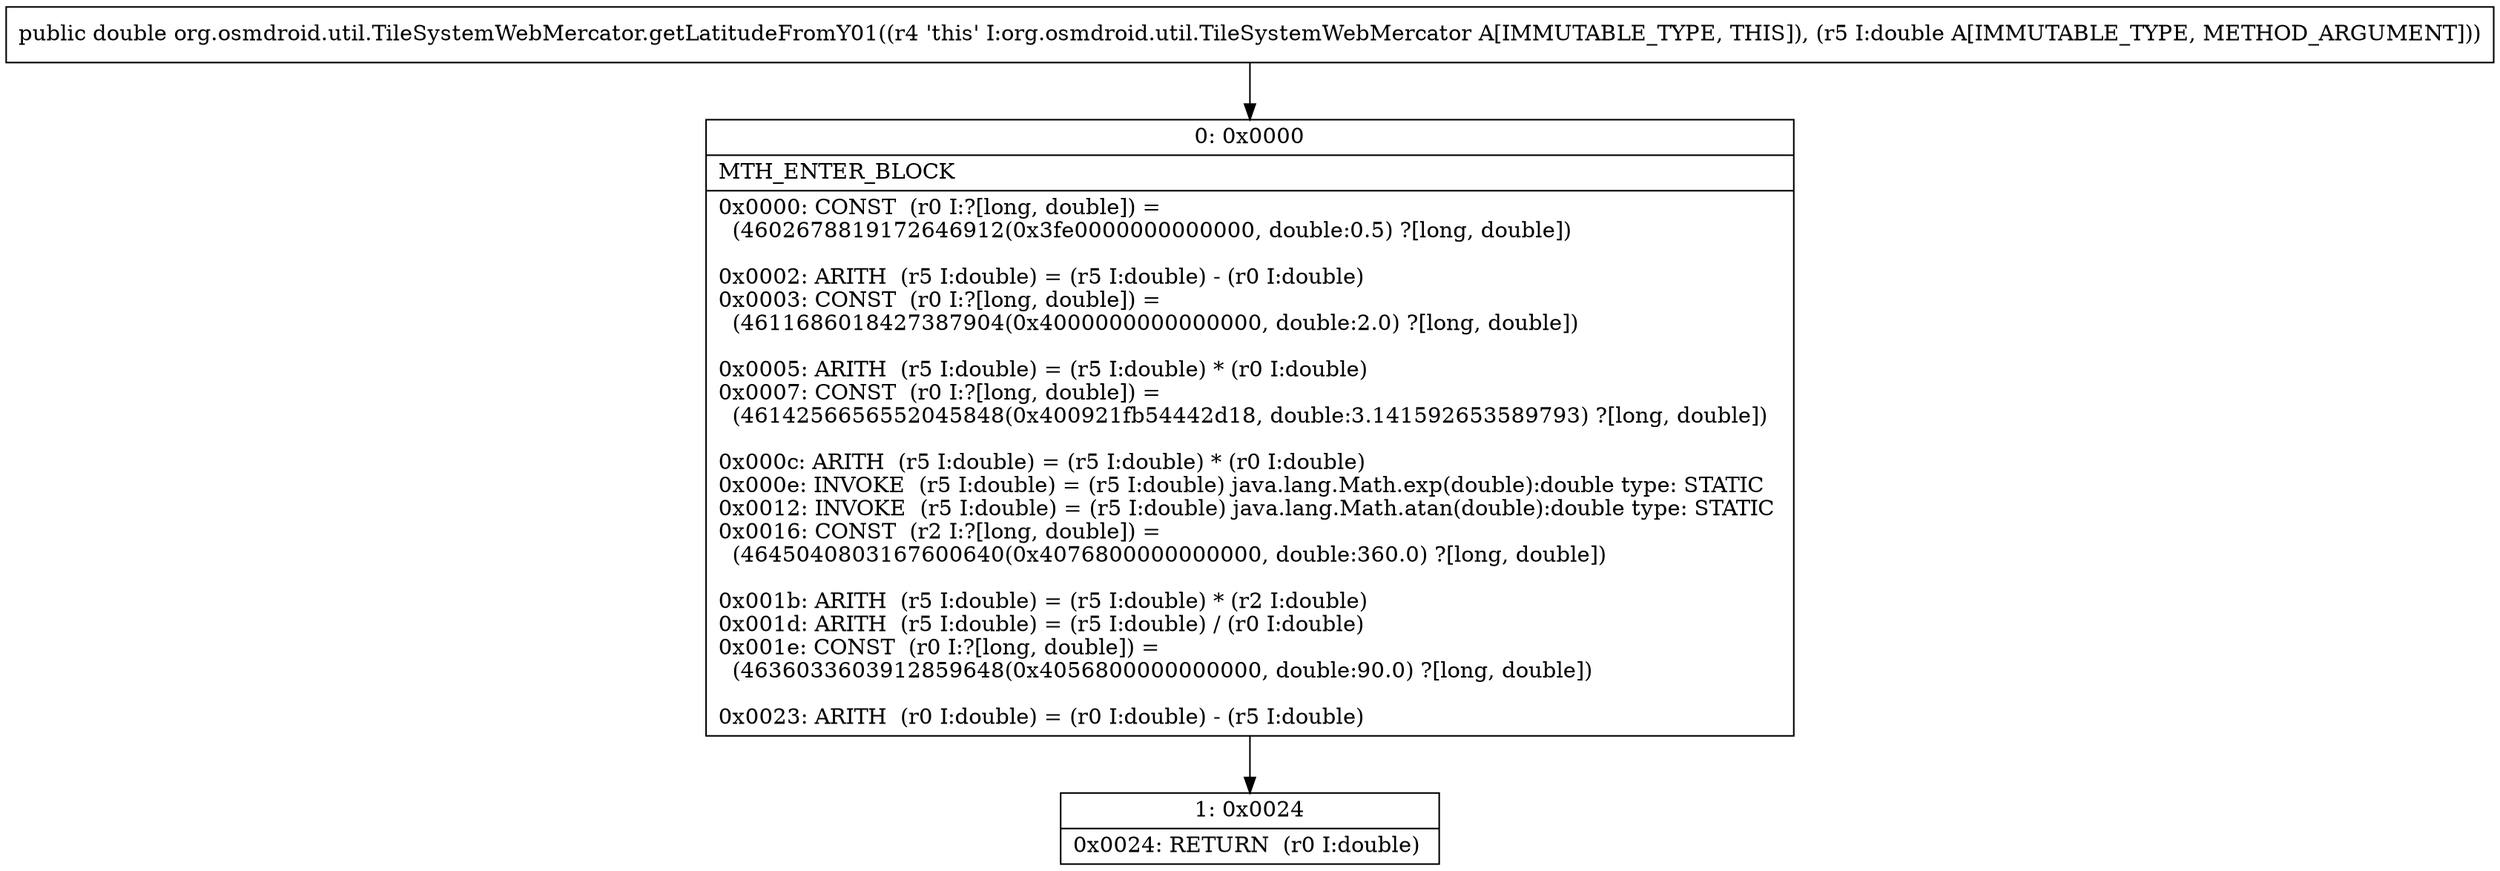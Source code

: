 digraph "CFG fororg.osmdroid.util.TileSystemWebMercator.getLatitudeFromY01(D)D" {
Node_0 [shape=record,label="{0\:\ 0x0000|MTH_ENTER_BLOCK\l|0x0000: CONST  (r0 I:?[long, double]) = \l  (4602678819172646912(0x3fe0000000000000, double:0.5) ?[long, double])\l \l0x0002: ARITH  (r5 I:double) = (r5 I:double) \- (r0 I:double) \l0x0003: CONST  (r0 I:?[long, double]) = \l  (4611686018427387904(0x4000000000000000, double:2.0) ?[long, double])\l \l0x0005: ARITH  (r5 I:double) = (r5 I:double) * (r0 I:double) \l0x0007: CONST  (r0 I:?[long, double]) = \l  (4614256656552045848(0x400921fb54442d18, double:3.141592653589793) ?[long, double])\l \l0x000c: ARITH  (r5 I:double) = (r5 I:double) * (r0 I:double) \l0x000e: INVOKE  (r5 I:double) = (r5 I:double) java.lang.Math.exp(double):double type: STATIC \l0x0012: INVOKE  (r5 I:double) = (r5 I:double) java.lang.Math.atan(double):double type: STATIC \l0x0016: CONST  (r2 I:?[long, double]) = \l  (4645040803167600640(0x4076800000000000, double:360.0) ?[long, double])\l \l0x001b: ARITH  (r5 I:double) = (r5 I:double) * (r2 I:double) \l0x001d: ARITH  (r5 I:double) = (r5 I:double) \/ (r0 I:double) \l0x001e: CONST  (r0 I:?[long, double]) = \l  (4636033603912859648(0x4056800000000000, double:90.0) ?[long, double])\l \l0x0023: ARITH  (r0 I:double) = (r0 I:double) \- (r5 I:double) \l}"];
Node_1 [shape=record,label="{1\:\ 0x0024|0x0024: RETURN  (r0 I:double) \l}"];
MethodNode[shape=record,label="{public double org.osmdroid.util.TileSystemWebMercator.getLatitudeFromY01((r4 'this' I:org.osmdroid.util.TileSystemWebMercator A[IMMUTABLE_TYPE, THIS]), (r5 I:double A[IMMUTABLE_TYPE, METHOD_ARGUMENT])) }"];
MethodNode -> Node_0;
Node_0 -> Node_1;
}

